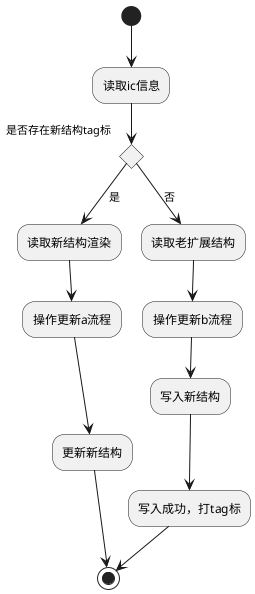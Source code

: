 @startuml
(*)  --> "读取ic信息"
If "是否存在新结构tag标" then
--> [是] "读取新结构渲染"
--> "操作更新a流程"
--> "更新新结构"
-->(*)
else
--> [否] "读取老扩展结构"
--> "操作更新b流程"
--> "写入新结构"
--> "写入成功，打tag标"
Endif
-->(*)
@enduml